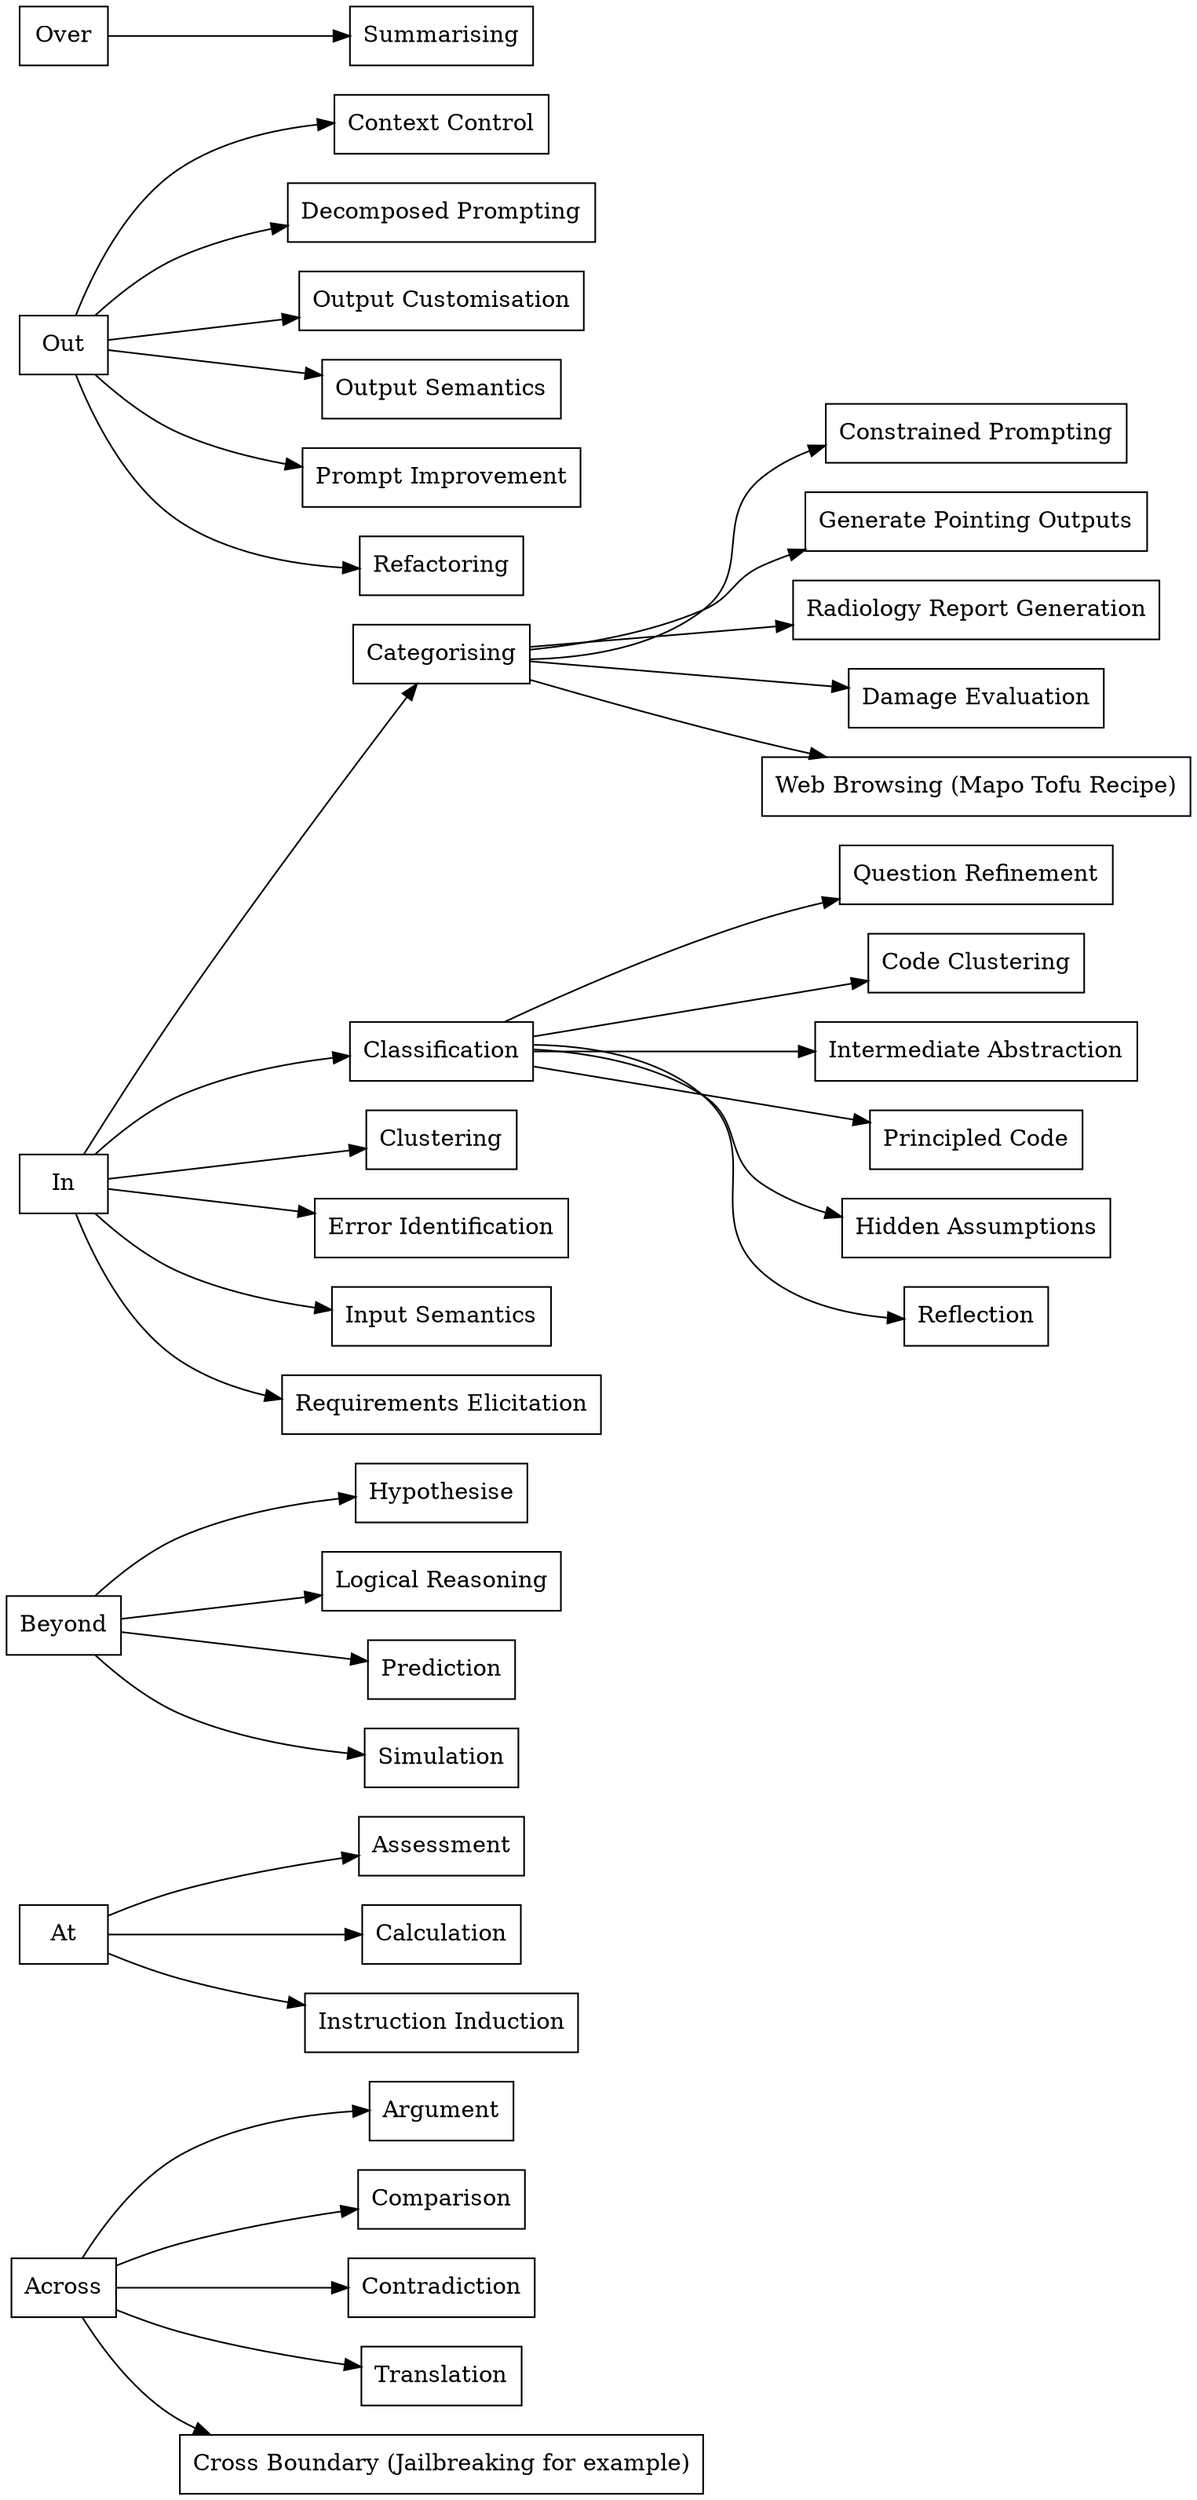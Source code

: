 digraph G {
    rankdir="LR";
    node [shape=box];
    "Across" -> "Argument";
    "Across" -> "Comparison";
    "Across" -> "Contradiction";
    "Across" -> "Translation";
    "Across" -> "Cross Boundary (Jailbreaking for example)";
    "At" -> "Assessment";
    "At" -> "Calculation";
    "At" -> "Instruction Induction";
    "Beyond" -> "Hypothesise";
    "Beyond" -> "Logical Reasoning";
    "Beyond" -> "Prediction";
    "Beyond" -> "Simulation";
    "In" -> "Categorising";
    "Categorising" -> "Constrained Prompting";
    "Categorising" -> "Generate Pointing Outputs";
    "Categorising" -> "Radiology Report Generation";
    "Categorising" -> "Damage Evaluation";
    "Categorising" -> "Web Browsing (Mapo Tofu Recipe)";
    "In" -> "Classification";
    "Classification" -> "Question Refinement";
    "Classification" -> "Code Clustering";
    "Classification" -> "Intermediate Abstraction";
    "Classification" -> "Principled Code";
    "Classification" -> "Hidden Assumptions";
    "Classification" -> "Reflection";
    "In" -> "Clustering";
    "In" -> "Error Identification";
    "In" -> "Input Semantics";
    "In" -> "Requirements Elicitation";
    "Out" -> "Context Control";
    "Out" -> "Decomposed Prompting";
    "Out" -> "Output Customisation";
    "Out" -> "Output Semantics";
    "Out" -> "Prompt Improvement";
    "Out" -> "Refactoring";
    "Over" -> "Summarising";
}